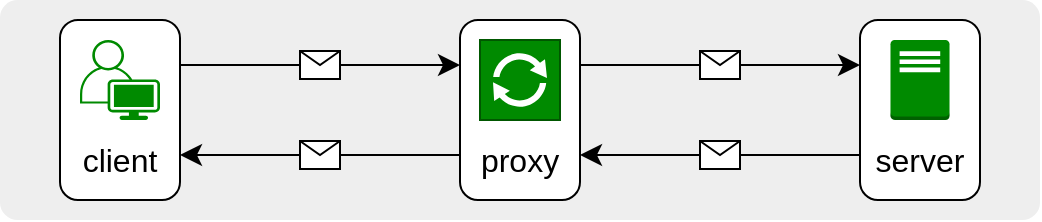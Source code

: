 <mxfile version="21.2.8" type="device">
  <diagram name="第 1 页" id="pMolZ4gJCf6lG9RiLJSA">
    <mxGraphModel dx="1114" dy="452" grid="1" gridSize="10" guides="1" tooltips="1" connect="1" arrows="1" fold="1" page="0" pageScale="1" pageWidth="827" pageHeight="1169" math="0" shadow="0">
      <root>
        <mxCell id="0" />
        <mxCell id="1" parent="0" />
        <mxCell id="o8WAn-VvlkTQd_Cx_Hxo-19" value="" style="rounded=1;whiteSpace=wrap;html=1;fontSize=16;arcSize=8;fillColor=#eeeeee;strokeColor=none;" vertex="1" parent="1">
          <mxGeometry x="-160" y="100" width="520" height="110" as="geometry" />
        </mxCell>
        <mxCell id="o8WAn-VvlkTQd_Cx_Hxo-9" value="" style="rounded=1;whiteSpace=wrap;html=1;fontSize=16;" vertex="1" parent="1">
          <mxGeometry x="270" y="110" width="60" height="90" as="geometry" />
        </mxCell>
        <mxCell id="o8WAn-VvlkTQd_Cx_Hxo-8" value="" style="rounded=1;whiteSpace=wrap;html=1;fontSize=16;" vertex="1" parent="1">
          <mxGeometry x="70" y="110" width="60" height="90" as="geometry" />
        </mxCell>
        <mxCell id="o8WAn-VvlkTQd_Cx_Hxo-7" value="" style="rounded=1;whiteSpace=wrap;html=1;fontSize=16;" vertex="1" parent="1">
          <mxGeometry x="-130" y="110" width="60" height="90" as="geometry" />
        </mxCell>
        <mxCell id="o8WAn-VvlkTQd_Cx_Hxo-1" value="" style="points=[[0.35,0,0],[0.98,0.51,0],[1,0.71,0],[0.67,1,0],[0,0.795,0],[0,0.65,0]];verticalLabelPosition=bottom;sketch=0;html=1;verticalAlign=top;aspect=fixed;align=center;pointerEvents=1;shape=mxgraph.cisco19.user;fillColor=#008a00;strokeColor=#005700;fontSize=16;fontColor=#ffffff;" vertex="1" parent="1">
          <mxGeometry x="-120" y="120" width="40" height="40" as="geometry" />
        </mxCell>
        <mxCell id="o8WAn-VvlkTQd_Cx_Hxo-2" value="" style="outlineConnect=0;dashed=0;verticalLabelPosition=bottom;verticalAlign=top;align=center;html=1;shape=mxgraph.aws3.traditional_server;fillColor=#008a00;fontSize=16;strokeColor=#005700;fontColor=#ffffff;" vertex="1" parent="1">
          <mxGeometry x="285.24" y="120" width="29.52" height="40" as="geometry" />
        </mxCell>
        <mxCell id="o8WAn-VvlkTQd_Cx_Hxo-3" value="" style="pointerEvents=1;shadow=0;dashed=0;html=1;strokeColor=#005700;fillColor=#008a00;labelPosition=center;verticalLabelPosition=bottom;verticalAlign=top;align=center;outlineConnect=0;shape=mxgraph.veeam.2d.proxy;fontSize=16;fontColor=#ffffff;" vertex="1" parent="1">
          <mxGeometry x="80" y="120" width="40" height="40" as="geometry" />
        </mxCell>
        <mxCell id="o8WAn-VvlkTQd_Cx_Hxo-4" value="client" style="text;html=1;strokeColor=none;fillColor=none;align=center;verticalAlign=middle;whiteSpace=wrap;rounded=0;fontSize=16;" vertex="1" parent="1">
          <mxGeometry x="-120" y="160" width="40" height="40" as="geometry" />
        </mxCell>
        <mxCell id="o8WAn-VvlkTQd_Cx_Hxo-5" value="proxy" style="text;html=1;strokeColor=none;fillColor=none;align=center;verticalAlign=middle;whiteSpace=wrap;rounded=0;fontSize=16;" vertex="1" parent="1">
          <mxGeometry x="80" y="160" width="40" height="40" as="geometry" />
        </mxCell>
        <mxCell id="o8WAn-VvlkTQd_Cx_Hxo-6" value="server" style="text;html=1;strokeColor=none;fillColor=none;align=center;verticalAlign=middle;whiteSpace=wrap;rounded=0;fontSize=16;" vertex="1" parent="1">
          <mxGeometry x="280" y="160" width="40" height="40" as="geometry" />
        </mxCell>
        <mxCell id="o8WAn-VvlkTQd_Cx_Hxo-11" value="" style="endArrow=classic;html=1;rounded=0;fontSize=12;startSize=8;endSize=8;curved=1;exitX=1;exitY=0.25;exitDx=0;exitDy=0;entryX=0;entryY=0.25;entryDx=0;entryDy=0;" edge="1" parent="1" source="o8WAn-VvlkTQd_Cx_Hxo-7" target="o8WAn-VvlkTQd_Cx_Hxo-8">
          <mxGeometry relative="1" as="geometry">
            <mxPoint x="-50" y="230" as="sourcePoint" />
            <mxPoint x="50" y="230" as="targetPoint" />
          </mxGeometry>
        </mxCell>
        <mxCell id="o8WAn-VvlkTQd_Cx_Hxo-12" value="" style="shape=message;html=1;outlineConnect=0;fontSize=16;" vertex="1" parent="o8WAn-VvlkTQd_Cx_Hxo-11">
          <mxGeometry width="20" height="14" relative="1" as="geometry">
            <mxPoint x="-10" y="-7" as="offset" />
          </mxGeometry>
        </mxCell>
        <mxCell id="o8WAn-VvlkTQd_Cx_Hxo-13" value="" style="endArrow=classic;html=1;rounded=0;fontSize=12;startSize=8;endSize=8;curved=1;exitX=1;exitY=0.25;exitDx=0;exitDy=0;entryX=0;entryY=0.25;entryDx=0;entryDy=0;" edge="1" parent="1" source="o8WAn-VvlkTQd_Cx_Hxo-8" target="o8WAn-VvlkTQd_Cx_Hxo-9">
          <mxGeometry relative="1" as="geometry">
            <mxPoint x="-70" y="230" as="sourcePoint" />
            <mxPoint x="70" y="230" as="targetPoint" />
          </mxGeometry>
        </mxCell>
        <mxCell id="o8WAn-VvlkTQd_Cx_Hxo-14" value="" style="shape=message;html=1;outlineConnect=0;fontSize=16;" vertex="1" parent="o8WAn-VvlkTQd_Cx_Hxo-13">
          <mxGeometry width="20" height="14" relative="1" as="geometry">
            <mxPoint x="-10" y="-7" as="offset" />
          </mxGeometry>
        </mxCell>
        <mxCell id="o8WAn-VvlkTQd_Cx_Hxo-15" value="" style="endArrow=classic;html=1;rounded=0;fontSize=12;startSize=8;endSize=8;curved=1;exitX=0;exitY=0.75;exitDx=0;exitDy=0;entryX=1;entryY=0.75;entryDx=0;entryDy=0;" edge="1" parent="1" source="o8WAn-VvlkTQd_Cx_Hxo-9" target="o8WAn-VvlkTQd_Cx_Hxo-8">
          <mxGeometry relative="1" as="geometry">
            <mxPoint x="120" y="270" as="sourcePoint" />
            <mxPoint x="260" y="270" as="targetPoint" />
          </mxGeometry>
        </mxCell>
        <mxCell id="o8WAn-VvlkTQd_Cx_Hxo-16" value="" style="shape=message;html=1;outlineConnect=0;fontSize=16;" vertex="1" parent="o8WAn-VvlkTQd_Cx_Hxo-15">
          <mxGeometry width="20" height="14" relative="1" as="geometry">
            <mxPoint x="-10" y="-7" as="offset" />
          </mxGeometry>
        </mxCell>
        <mxCell id="o8WAn-VvlkTQd_Cx_Hxo-17" value="" style="endArrow=classic;html=1;rounded=0;fontSize=12;startSize=8;endSize=8;curved=1;exitX=0;exitY=0.75;exitDx=0;exitDy=0;entryX=1;entryY=0.75;entryDx=0;entryDy=0;" edge="1" parent="1" source="o8WAn-VvlkTQd_Cx_Hxo-8" target="o8WAn-VvlkTQd_Cx_Hxo-7">
          <mxGeometry relative="1" as="geometry">
            <mxPoint x="280" y="188" as="sourcePoint" />
            <mxPoint x="140" y="188" as="targetPoint" />
          </mxGeometry>
        </mxCell>
        <mxCell id="o8WAn-VvlkTQd_Cx_Hxo-18" value="" style="shape=message;html=1;outlineConnect=0;fontSize=16;" vertex="1" parent="o8WAn-VvlkTQd_Cx_Hxo-17">
          <mxGeometry width="20" height="14" relative="1" as="geometry">
            <mxPoint x="-10" y="-7" as="offset" />
          </mxGeometry>
        </mxCell>
      </root>
    </mxGraphModel>
  </diagram>
</mxfile>

